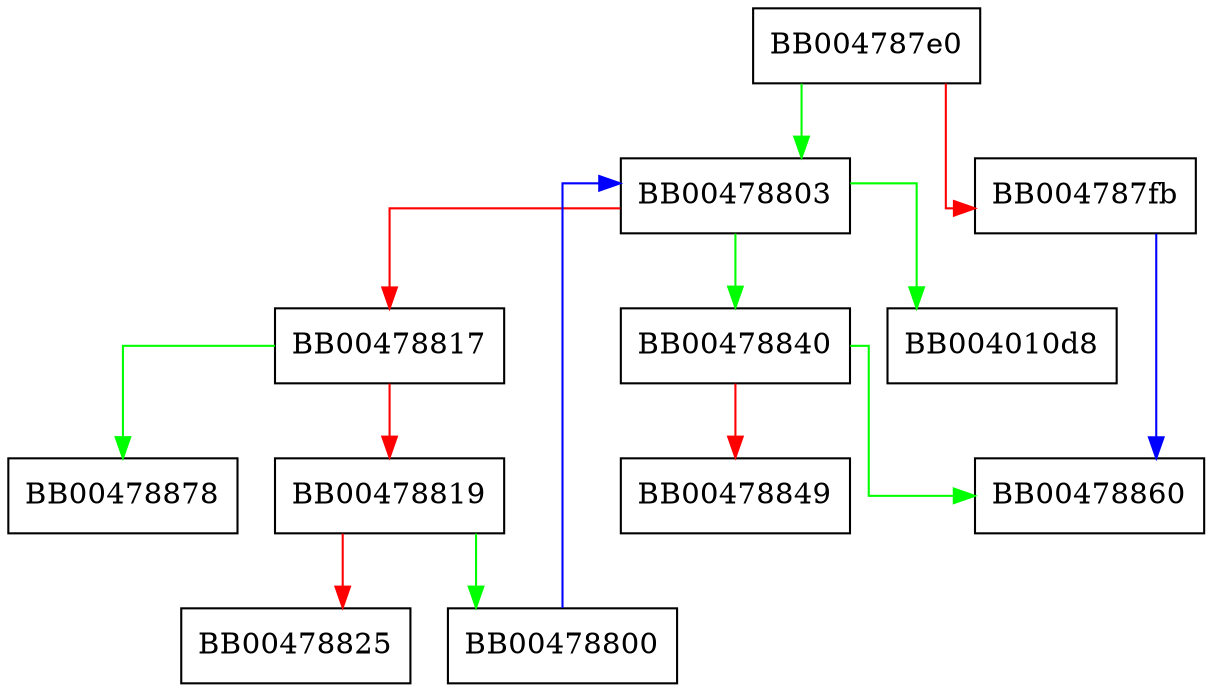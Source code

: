 digraph pqueue_insert {
  node [shape="box"];
  graph [splines=ortho];
  BB004787e0 -> BB00478803 [color="green"];
  BB004787e0 -> BB004787fb [color="red"];
  BB004787fb -> BB00478860 [color="blue"];
  BB00478800 -> BB00478803 [color="blue"];
  BB00478803 -> BB004010d8 [color="green"];
  BB00478803 -> BB00478840 [color="green"];
  BB00478803 -> BB00478817 [color="red"];
  BB00478817 -> BB00478878 [color="green"];
  BB00478817 -> BB00478819 [color="red"];
  BB00478819 -> BB00478800 [color="green"];
  BB00478819 -> BB00478825 [color="red"];
  BB00478840 -> BB00478860 [color="green"];
  BB00478840 -> BB00478849 [color="red"];
}